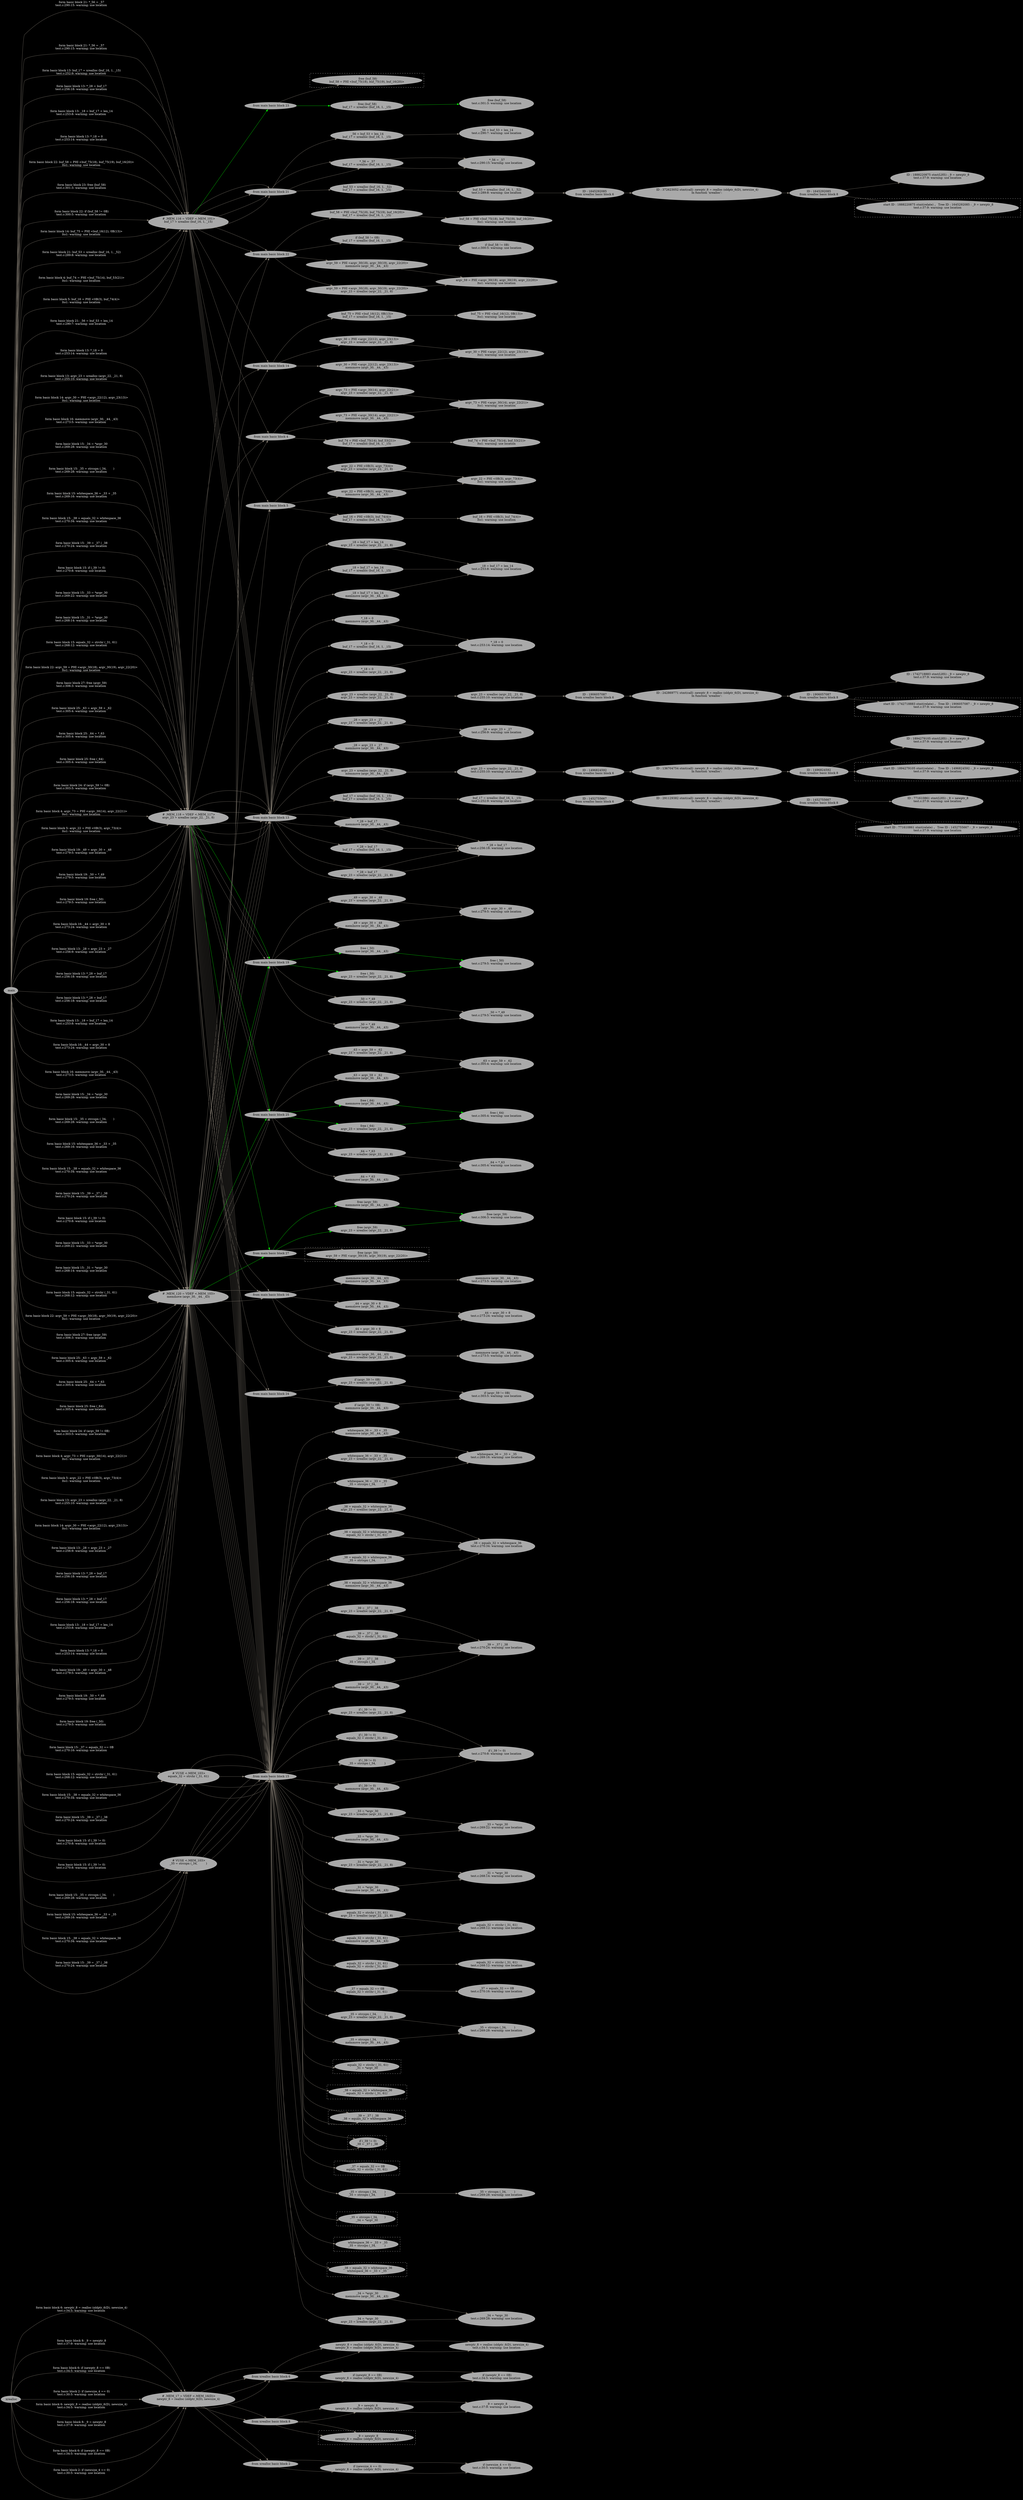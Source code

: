 digraph {   graph [bgcolor=black];node [fillcolor=darkgrey style=filled]; edge [color=antiquewhite4]; constraint=false ;rankdir = LR; rank=same; nodesep=1.0; 


" xrealloc
"->


" # .MEM_17 = VDEF <.MEM_16(D)>
newptr_8 = realloc (oldptr_6(D), newsize_4)

"

[fontcolor=white;label=" form basic block 6: newptr_8 = realloc (oldptr_6(D), newsize_4)
test.c:34:5: warning: use location
" ]

" # .MEM_17 = VDEF <.MEM_16(D)>
newptr_8 = realloc (oldptr_6(D), newsize_4)

"->

" from xrealloc basic block 6"

->" newptr_8 = realloc (oldptr_6(D), newsize_4)
newptr_8 = realloc (oldptr_6(D), newsize_4)
"

->" newptr_8 = realloc (oldptr_6(D), newsize_4)
test.c:34:5: warning: use location
"


" xrealloc
"->


" # .MEM_17 = VDEF <.MEM_16(D)>
newptr_8 = realloc (oldptr_6(D), newsize_4)

"

[fontcolor=white;label=" form basic block 8: _9 = newptr_8
test.c:37:9: warning: use location

" ]

" # .MEM_17 = VDEF <.MEM_16(D)>
newptr_8 = realloc (oldptr_6(D), newsize_4)

"->

" from xrealloc basic block 8"

->" _9 = newptr_8
newptr_8 = realloc (oldptr_6(D), newsize_4)
"

->" _9 = newptr_8
test.c:37:9: warning: use location

"

" xrealloc
"->


" # .MEM_17 = VDEF <.MEM_16(D)>
newptr_8 = realloc (oldptr_6(D), newsize_4)

"

[fontcolor=white;label=" form basic block 6: if (newptr_8 == 0B)
test.c:34:5: warning: use location
" ]

" # .MEM_17 = VDEF <.MEM_16(D)>
newptr_8 = realloc (oldptr_6(D), newsize_4)

"->

" from xrealloc basic block 6"

->" if (newptr_8 == 0B)
newptr_8 = realloc (oldptr_6(D), newsize_4)
"

->" if (newptr_8 == 0B)
test.c:34:5: warning: use location
"


" xrealloc
"->


" # .MEM_17 = VDEF <.MEM_16(D)>
newptr_8 = realloc (oldptr_6(D), newsize_4)

"

[fontcolor=white;label=" form basic block 2: if (newsize_4 == 0)
test.c:30:5: warning: use location

" ]

" # .MEM_17 = VDEF <.MEM_16(D)>
newptr_8 = realloc (oldptr_6(D), newsize_4)

"->

" from xrealloc basic block 2"

->" if (newsize_4 == 0)
newptr_8 = realloc (oldptr_6(D), newsize_4)
"

->" if (newsize_4 == 0)
test.c:30:5: warning: use location

"


" from xrealloc basic block 8"

->subgraph cluster_481951805 { color=lightgrey; style ="dashed";"  _9 = newptr_8
newptr_8 = realloc (oldptr_6(D), newsize_4)
";}














" xrealloc
"->


" # .MEM_17 = VDEF <.MEM_16(D)>
newptr_8 = realloc (oldptr_6(D), newsize_4)

"

[fontcolor=white;label=" form basic block 6: newptr_8 = realloc (oldptr_6(D), newsize_4)
test.c:34:5: warning: use location
" ]

" # .MEM_17 = VDEF <.MEM_16(D)>
newptr_8 = realloc (oldptr_6(D), newsize_4)

"->

" from xrealloc basic block 6"

->" newptr_8 = realloc (oldptr_6(D), newsize_4)
newptr_8 = realloc (oldptr_6(D), newsize_4)
"

->" newptr_8 = realloc (oldptr_6(D), newsize_4)
test.c:34:5: warning: use location
"


" xrealloc
"->


" # .MEM_17 = VDEF <.MEM_16(D)>
newptr_8 = realloc (oldptr_6(D), newsize_4)

"

[fontcolor=white;label=" form basic block 8: _9 = newptr_8
test.c:37:9: warning: use location

" ]

" # .MEM_17 = VDEF <.MEM_16(D)>
newptr_8 = realloc (oldptr_6(D), newsize_4)

"->

" from xrealloc basic block 8"

->" _9 = newptr_8
newptr_8 = realloc (oldptr_6(D), newsize_4)
"

->" _9 = newptr_8
test.c:37:9: warning: use location

"

" xrealloc
"->


" # .MEM_17 = VDEF <.MEM_16(D)>
newptr_8 = realloc (oldptr_6(D), newsize_4)

"

[fontcolor=white;label=" form basic block 6: if (newptr_8 == 0B)
test.c:34:5: warning: use location
" ]

" # .MEM_17 = VDEF <.MEM_16(D)>
newptr_8 = realloc (oldptr_6(D), newsize_4)

"->

" from xrealloc basic block 6"

->" if (newptr_8 == 0B)
newptr_8 = realloc (oldptr_6(D), newsize_4)
"

->" if (newptr_8 == 0B)
test.c:34:5: warning: use location
"


" xrealloc
"->


" # .MEM_17 = VDEF <.MEM_16(D)>
newptr_8 = realloc (oldptr_6(D), newsize_4)

"

[fontcolor=white;label=" form basic block 2: if (newsize_4 == 0)
test.c:30:5: warning: use location

" ]

" # .MEM_17 = VDEF <.MEM_16(D)>
newptr_8 = realloc (oldptr_6(D), newsize_4)

"->

" from xrealloc basic block 2"

->" if (newsize_4 == 0)
newptr_8 = realloc (oldptr_6(D), newsize_4)
"

->" if (newsize_4 == 0)
test.c:30:5: warning: use location

"


" from xrealloc basic block 8"

->subgraph cluster_1860230863 { color=lightgrey; style ="dashed";"  _9 = newptr_8
newptr_8 = realloc (oldptr_6(D), newsize_4)
";}








" main
"->


" # .MEM_116 = VDEF <.MEM_101>
buf_17 = xrealloc (buf_16, 1, _15)

"

[fontcolor=white;label=" form basic block 21: buf_53 = xrealloc (buf_16, 1, _52)
test.c:289:8: warning: use location

" ]

" # .MEM_116 = VDEF <.MEM_101>
buf_17 = xrealloc (buf_16, 1, _15)

"->

" from main basic block 21"

->" buf_53 = xrealloc (buf_16, 1, _52)
buf_17 = xrealloc (buf_16, 1, _15)
"

->" buf_53 = xrealloc (buf_16, 1, _52)
test.c:289:8: warning: use location

"


->"ID : 1645292085
from xrealloc basic block 6"->

" ID : 372623052 stmt(call) :newptr_8 = realloc (oldptr_6(D), newsize_4)
In function ‘xrealloc’:

"


->"ID : 1645292085
from xrealloc basic block 8"->


" ID : 1888220875 stmt(LHS) :_9 = newptr_8
test.c:37:9: warning: use location

"


" main
"->


" # .MEM_116 = VDEF <.MEM_101>
buf_17 = xrealloc (buf_16, 1, _15)

"

[fontcolor=white;label=" form basic block 4: buf_74 = PHI <buf_75(14), buf_53(21)>
lto1: warning: use location
" ]

" # .MEM_116 = VDEF <.MEM_101>
buf_17 = xrealloc (buf_16, 1, _15)

"->

" from main basic block 4"

->" buf_74 = PHI <buf_75(14), buf_53(21)>
buf_17 = xrealloc (buf_16, 1, _15)
"

->" buf_74 = PHI <buf_75(14), buf_53(21)>
lto1: warning: use location
"


" main
"->


" # .MEM_116 = VDEF <.MEM_101>
buf_17 = xrealloc (buf_16, 1, _15)

"

[fontcolor=white;label=" form basic block 5: buf_16 = PHI <0B(3), buf_74(4)>
lto1: warning: use location
" ]

" # .MEM_116 = VDEF <.MEM_101>
buf_17 = xrealloc (buf_16, 1, _15)

"->

" from main basic block 5"

->" buf_16 = PHI <0B(3), buf_74(4)>
buf_17 = xrealloc (buf_16, 1, _15)
"

->" buf_16 = PHI <0B(3), buf_74(4)>
lto1: warning: use location
"


" main
"->


" # .MEM_116 = VDEF <.MEM_101>
buf_17 = xrealloc (buf_16, 1, _15)

"

[fontcolor=white;label=" form basic block 21: _56 = buf_53 + len_14
test.c:290:7: warning: use location

" ]

" # .MEM_116 = VDEF <.MEM_101>
buf_17 = xrealloc (buf_16, 1, _15)

"->

" from main basic block 21"

->" _56 = buf_53 + len_14
buf_17 = xrealloc (buf_16, 1, _15)
"

->" _56 = buf_53 + len_14
test.c:290:7: warning: use location

"

" main
"->


" # .MEM_116 = VDEF <.MEM_101>
buf_17 = xrealloc (buf_16, 1, _15)

"

[fontcolor=white;label=" form basic block 21: *_56 = _57
test.c:290:15: warning: use location

" ]

" # .MEM_116 = VDEF <.MEM_101>
buf_17 = xrealloc (buf_16, 1, _15)

"->

" from main basic block 21"

->" *_56 = _57
buf_17 = xrealloc (buf_16, 1, _15)
"

->" *_56 = _57
test.c:290:15: warning: use location

"

" main
"->


" # .MEM_116 = VDEF <.MEM_101>
buf_17 = xrealloc (buf_16, 1, _15)

"

[fontcolor=white;label=" form basic block 21: *_56 = _57
test.c:290:15: warning: use location

" ]

" # .MEM_116 = VDEF <.MEM_101>
buf_17 = xrealloc (buf_16, 1, _15)

"->

" from main basic block 21"

->" *_56 = _57
buf_17 = xrealloc (buf_16, 1, _15)
"

->" *_56 = _57
test.c:290:15: warning: use location

"

" main
"->


" # .MEM_116 = VDEF <.MEM_101>
buf_17 = xrealloc (buf_16, 1, _15)

"

[fontcolor=white;label=" form basic block 13: buf_17 = xrealloc (buf_16, 1, _15)
test.c:252:9: warning: use location
" ]

" # .MEM_116 = VDEF <.MEM_101>
buf_17 = xrealloc (buf_16, 1, _15)

"->

" from main basic block 13"

->" buf_17 = xrealloc (buf_16, 1, _15)
buf_17 = xrealloc (buf_16, 1, _15)
"

->" buf_17 = xrealloc (buf_16, 1, _15)
test.c:252:9: warning: use location
"


->"ID : 1452755667
from xrealloc basic block 6"->

" ID : 291129382 stmt(call) :newptr_8 = realloc (oldptr_6(D), newsize_4)
In function ‘xrealloc’:

"


->"ID : 1452755667
from xrealloc basic block 8"->


" ID : 771610861 stmt(LHS) :_9 = newptr_8
test.c:37:9: warning: use location

"


" main
"->


" # .MEM_116 = VDEF <.MEM_101>
buf_17 = xrealloc (buf_16, 1, _15)

"

[fontcolor=white;label=" form basic block 13: *_28 = buf_17
test.c:256:18: warning: use location

" ]

" # .MEM_116 = VDEF <.MEM_101>
buf_17 = xrealloc (buf_16, 1, _15)

"->

" from main basic block 13"

->" *_28 = buf_17
buf_17 = xrealloc (buf_16, 1, _15)
"

->" *_28 = buf_17
test.c:256:18: warning: use location

"

" main
"->


" # .MEM_116 = VDEF <.MEM_101>
buf_17 = xrealloc (buf_16, 1, _15)

"

[fontcolor=white;label=" form basic block 13: _18 = buf_17 + len_14
test.c:253:8: warning: use location

" ]

" # .MEM_116 = VDEF <.MEM_101>
buf_17 = xrealloc (buf_16, 1, _15)

"->

" from main basic block 13"

->" _18 = buf_17 + len_14
buf_17 = xrealloc (buf_16, 1, _15)
"

->" _18 = buf_17 + len_14
test.c:253:8: warning: use location

"

" main
"->


" # .MEM_116 = VDEF <.MEM_101>
buf_17 = xrealloc (buf_16, 1, _15)

"

[fontcolor=white;label=" form basic block 13: *_18 = 0
test.c:253:14: warning: use location

" ]

" # .MEM_116 = VDEF <.MEM_101>
buf_17 = xrealloc (buf_16, 1, _15)

"->

" from main basic block 13"

->" *_18 = 0
buf_17 = xrealloc (buf_16, 1, _15)
"

->" *_18 = 0
test.c:253:14: warning: use location

"

" main
"->


" # .MEM_116 = VDEF <.MEM_101>
buf_17 = xrealloc (buf_16, 1, _15)

"

[fontcolor=white;label=" form basic block 22: buf_58 = PHI <buf_75(18), buf_75(19), buf_16(20)>
lto1: warning: use location
" ]

" # .MEM_116 = VDEF <.MEM_101>
buf_17 = xrealloc (buf_16, 1, _15)

"->

" from main basic block 22"

->" buf_58 = PHI <buf_75(18), buf_75(19), buf_16(20)>
buf_17 = xrealloc (buf_16, 1, _15)
"

->" buf_58 = PHI <buf_75(18), buf_75(19), buf_16(20)>
lto1: warning: use location
"


" main
"->


" # .MEM_116 = VDEF <.MEM_101>
buf_17 = xrealloc (buf_16, 1, _15)

"

[fontcolor=white;label=" form basic block 23: free (buf_58)
test.c:301:3: warning: use location

" ]

" # .MEM_116 = VDEF <.MEM_101>
buf_17 = xrealloc (buf_16, 1, _15)

"->

" from main basic block 23"

->" free (buf_58)
buf_17 = xrealloc (buf_16, 1, _15)
"

->" free (buf_58)
test.c:301:3: warning: use location

"

[color="green" ]


" main
"->


" # .MEM_116 = VDEF <.MEM_101>
buf_17 = xrealloc (buf_16, 1, _15)

"

[fontcolor=white;label=" form basic block 22: if (buf_58 != 0B)
test.c:300:5: warning: use location

" ]

" # .MEM_116 = VDEF <.MEM_101>
buf_17 = xrealloc (buf_16, 1, _15)

"->

" from main basic block 22"

->" if (buf_58 != 0B)
buf_17 = xrealloc (buf_16, 1, _15)
"

->" if (buf_58 != 0B)
test.c:300:5: warning: use location

"


" main
"->


" # .MEM_116 = VDEF <.MEM_101>
buf_17 = xrealloc (buf_16, 1, _15)

"

[fontcolor=white;label=" form basic block 14: buf_75 = PHI <buf_16(12), 0B(13)>
lto1: warning: use location
" ]

" # .MEM_116 = VDEF <.MEM_101>
buf_17 = xrealloc (buf_16, 1, _15)

"->

" from main basic block 14"

->" buf_75 = PHI <buf_16(12), 0B(13)>
buf_17 = xrealloc (buf_16, 1, _15)
"

->" buf_75 = PHI <buf_16(12), 0B(13)>
lto1: warning: use location
"


" from main basic block 23"

->subgraph cluster_143171210 { color=lightgrey; style ="dashed";"  free (buf_58)
buf_58 = PHI <buf_75(18), buf_75(19), buf_16(20)>
";}


"ID : 1645292085
from xrealloc basic block 8"->

subgraph cluster_1171851533 { color=lightgrey; style ="dashed";"  start ID : 1888220875 stmt(relate) ， Tree ID : 1645292085 : _9 = newptr_8
test.c:37:9: warning: use location

";}

"ID : 1452755667
from xrealloc basic block 8"->

subgraph cluster_107758870 { color=lightgrey; style ="dashed";"  start ID : 771610861 stmt(relate) ， Tree ID : 1452755667 : _9 = newptr_8
test.c:37:9: warning: use location
";}








" main
"->


" # .MEM_118 = VDEF <.MEM_117>
argv_23 = xrealloc (argv_22, _21, 8)

"

[fontcolor=white;label=" form basic block 13: argv_23 = xrealloc (argv_22, _21, 8)
test.c:255:10: warning: use location
" ]

" # .MEM_118 = VDEF <.MEM_117>
argv_23 = xrealloc (argv_22, _21, 8)

"->

" from main basic block 13"

->" argv_23 = xrealloc (argv_22, _21, 8)
argv_23 = xrealloc (argv_22, _21, 8)
"

->" argv_23 = xrealloc (argv_22, _21, 8)
test.c:255:10: warning: use location
"


->"ID : 1906057087
from xrealloc basic block 6"->

" ID : 242869771 stmt(call) :newptr_8 = realloc (oldptr_6(D), newsize_4)
In function ‘xrealloc’:

"


->"ID : 1906057087
from xrealloc basic block 8"->


" ID : 1742718883 stmt(LHS) :_9 = newptr_8
test.c:37:9: warning: use location

"


" main
"->


" # .MEM_118 = VDEF <.MEM_117>
argv_23 = xrealloc (argv_22, _21, 8)

"

[fontcolor=white;label=" form basic block 14: argv_30 = PHI <argv_22(12), argv_23(13)>
lto1: warning: use location
" ]

" # .MEM_118 = VDEF <.MEM_117>
argv_23 = xrealloc (argv_22, _21, 8)

"->

" from main basic block 14"

->" argv_30 = PHI <argv_22(12), argv_23(13)>
argv_23 = xrealloc (argv_22, _21, 8)
"

->" argv_30 = PHI <argv_22(12), argv_23(13)>
lto1: warning: use location
"


" main
"->


" # .MEM_118 = VDEF <.MEM_117>
argv_23 = xrealloc (argv_22, _21, 8)

"

[fontcolor=white;label=" form basic block 16: memmove (argv_30, _44, _43)
test.c:273:5: warning: use location

" ]

" # .MEM_118 = VDEF <.MEM_117>
argv_23 = xrealloc (argv_22, _21, 8)

"->

" from main basic block 16"

->" memmove (argv_30, _44, _43)
argv_23 = xrealloc (argv_22, _21, 8)
"

->" memmove (argv_30, _44, _43)
test.c:273:5: warning: use location

"


" main
"->


" # .MEM_118 = VDEF <.MEM_117>
argv_23 = xrealloc (argv_22, _21, 8)

"

[fontcolor=white;label=" form basic block 15: _34 = *argv_30
test.c:269:28: warning: use location

" ]

" # .MEM_118 = VDEF <.MEM_117>
argv_23 = xrealloc (argv_22, _21, 8)

"->

" from main basic block 15"

->" _34 = *argv_30
argv_23 = xrealloc (argv_22, _21, 8)
"

->" _34 = *argv_30
test.c:269:28: warning: use location

"

" main
"->


" # .MEM_118 = VDEF <.MEM_117>
argv_23 = xrealloc (argv_22, _21, 8)

"

[fontcolor=white;label=" form basic block 15: _35 = strcspn (_34,  	)
test.c:269:28: warning: use location

" ]

" # .MEM_118 = VDEF <.MEM_117>
argv_23 = xrealloc (argv_22, _21, 8)

"->

" from main basic block 15"

->" _35 = strcspn (_34,  	)
argv_23 = xrealloc (argv_22, _21, 8)
"

->" _35 = strcspn (_34,  	)
test.c:269:28: warning: use location

"


" main
"->


" # .MEM_118 = VDEF <.MEM_117>
argv_23 = xrealloc (argv_22, _21, 8)

"

[fontcolor=white;label=" form basic block 15: whitespace_36 = _33 + _35
test.c:269:16: warning: use location

" ]

" # .MEM_118 = VDEF <.MEM_117>
argv_23 = xrealloc (argv_22, _21, 8)

"->

" from main basic block 15"

->" whitespace_36 = _33 + _35
argv_23 = xrealloc (argv_22, _21, 8)
"

->" whitespace_36 = _33 + _35
test.c:269:16: warning: use location

"

" main
"->


" # .MEM_118 = VDEF <.MEM_117>
argv_23 = xrealloc (argv_22, _21, 8)

"

[fontcolor=white;label=" form basic block 15: _38 = equals_32 > whitespace_36
test.c:270:34: warning: use location

" ]

" # .MEM_118 = VDEF <.MEM_117>
argv_23 = xrealloc (argv_22, _21, 8)

"->

" from main basic block 15"

->" _38 = equals_32 > whitespace_36
argv_23 = xrealloc (argv_22, _21, 8)
"

->" _38 = equals_32 > whitespace_36
test.c:270:34: warning: use location

"

" main
"->


" # .MEM_118 = VDEF <.MEM_117>
argv_23 = xrealloc (argv_22, _21, 8)

"

[fontcolor=white;label=" form basic block 15: _39 = _37 | _38
test.c:270:24: warning: use location

" ]

" # .MEM_118 = VDEF <.MEM_117>
argv_23 = xrealloc (argv_22, _21, 8)

"->

" from main basic block 15"

->" _39 = _37 | _38
argv_23 = xrealloc (argv_22, _21, 8)
"

->" _39 = _37 | _38
test.c:270:24: warning: use location

"

" main
"->


" # .MEM_118 = VDEF <.MEM_117>
argv_23 = xrealloc (argv_22, _21, 8)

"

[fontcolor=white;label=" form basic block 15: if (_39 != 0)
test.c:270:8: warning: use location

" ]

" # .MEM_118 = VDEF <.MEM_117>
argv_23 = xrealloc (argv_22, _21, 8)

"->

" from main basic block 15"

->" if (_39 != 0)
argv_23 = xrealloc (argv_22, _21, 8)
"

->" if (_39 != 0)
test.c:270:8: warning: use location

"


" main
"->


" # .MEM_118 = VDEF <.MEM_117>
argv_23 = xrealloc (argv_22, _21, 8)

"

[fontcolor=white;label=" form basic block 15: _33 = *argv_30
test.c:269:22: warning: use location

" ]

" # .MEM_118 = VDEF <.MEM_117>
argv_23 = xrealloc (argv_22, _21, 8)

"->

" from main basic block 15"

->" _33 = *argv_30
argv_23 = xrealloc (argv_22, _21, 8)
"

->" _33 = *argv_30
test.c:269:22: warning: use location

"

" main
"->


" # .MEM_118 = VDEF <.MEM_117>
argv_23 = xrealloc (argv_22, _21, 8)

"

[fontcolor=white;label=" form basic block 15: _31 = *argv_30
test.c:268:14: warning: use location

" ]

" # .MEM_118 = VDEF <.MEM_117>
argv_23 = xrealloc (argv_22, _21, 8)

"->

" from main basic block 15"

->" _31 = *argv_30
argv_23 = xrealloc (argv_22, _21, 8)
"

->" _31 = *argv_30
test.c:268:14: warning: use location

"

" main
"->


" # .MEM_118 = VDEF <.MEM_117>
argv_23 = xrealloc (argv_22, _21, 8)

"

[fontcolor=white;label=" form basic block 15: equals_32 = strchr (_31, 61)
test.c:268:12: warning: use location

" ]

" # .MEM_118 = VDEF <.MEM_117>
argv_23 = xrealloc (argv_22, _21, 8)

"->

" from main basic block 15"

->" equals_32 = strchr (_31, 61)
argv_23 = xrealloc (argv_22, _21, 8)
"

->" equals_32 = strchr (_31, 61)
test.c:268:12: warning: use location

"


" main
"->


" # .MEM_118 = VDEF <.MEM_117>
argv_23 = xrealloc (argv_22, _21, 8)

"

[fontcolor=white;label=" form basic block 22: argv_59 = PHI <argv_30(18), argv_30(19), argv_22(20)>
lto1: warning: use location
" ]

" # .MEM_118 = VDEF <.MEM_117>
argv_23 = xrealloc (argv_22, _21, 8)

"->

" from main basic block 22"

->" argv_59 = PHI <argv_30(18), argv_30(19), argv_22(20)>
argv_23 = xrealloc (argv_22, _21, 8)
"

->" argv_59 = PHI <argv_30(18), argv_30(19), argv_22(20)>
lto1: warning: use location
"


" main
"->


" # .MEM_118 = VDEF <.MEM_117>
argv_23 = xrealloc (argv_22, _21, 8)

"

[fontcolor=white;label=" form basic block 27: free (argv_59)
test.c:306:3: warning: use location

" ]

" # .MEM_118 = VDEF <.MEM_117>
argv_23 = xrealloc (argv_22, _21, 8)

"->

" from main basic block 27"

->" free (argv_59)
argv_23 = xrealloc (argv_22, _21, 8)
"

->" free (argv_59)
test.c:306:3: warning: use location

"

[color="green" ]


" main
"->


" # .MEM_118 = VDEF <.MEM_117>
argv_23 = xrealloc (argv_22, _21, 8)

"

[fontcolor=white;label=" form basic block 25: _63 = argv_59 + _62
test.c:305:4: warning: use location

" ]

" # .MEM_118 = VDEF <.MEM_117>
argv_23 = xrealloc (argv_22, _21, 8)

"->

" from main basic block 25"

->" _63 = argv_59 + _62
argv_23 = xrealloc (argv_22, _21, 8)
"

->" _63 = argv_59 + _62
test.c:305:4: warning: use location

"

" main
"->


" # .MEM_118 = VDEF <.MEM_117>
argv_23 = xrealloc (argv_22, _21, 8)

"

[fontcolor=white;label=" form basic block 25: _64 = *_63
test.c:305:4: warning: use location

" ]

" # .MEM_118 = VDEF <.MEM_117>
argv_23 = xrealloc (argv_22, _21, 8)

"->

" from main basic block 25"

->" _64 = *_63
argv_23 = xrealloc (argv_22, _21, 8)
"

->" _64 = *_63
test.c:305:4: warning: use location

"

" main
"->


" # .MEM_118 = VDEF <.MEM_117>
argv_23 = xrealloc (argv_22, _21, 8)

"

[fontcolor=white;label=" form basic block 25: free (_64)
test.c:305:4: warning: use location

" ]

" # .MEM_118 = VDEF <.MEM_117>
argv_23 = xrealloc (argv_22, _21, 8)

"->

" from main basic block 25"

->" free (_64)
argv_23 = xrealloc (argv_22, _21, 8)
"

->" free (_64)
test.c:305:4: warning: use location

"

[color="green" ]


" main
"->


" # .MEM_118 = VDEF <.MEM_117>
argv_23 = xrealloc (argv_22, _21, 8)

"

[fontcolor=white;label=" form basic block 24: if (argv_59 != 0B)
test.c:303:5: warning: use location

" ]

" # .MEM_118 = VDEF <.MEM_117>
argv_23 = xrealloc (argv_22, _21, 8)

"->

" from main basic block 24"

->" if (argv_59 != 0B)
argv_23 = xrealloc (argv_22, _21, 8)
"

->" if (argv_59 != 0B)
test.c:303:5: warning: use location

"


" main
"->


" # .MEM_118 = VDEF <.MEM_117>
argv_23 = xrealloc (argv_22, _21, 8)

"

[fontcolor=white;label=" form basic block 4: argv_73 = PHI <argv_30(14), argv_22(21)>
lto1: warning: use location
" ]

" # .MEM_118 = VDEF <.MEM_117>
argv_23 = xrealloc (argv_22, _21, 8)

"->

" from main basic block 4"

->" argv_73 = PHI <argv_30(14), argv_22(21)>
argv_23 = xrealloc (argv_22, _21, 8)
"

->" argv_73 = PHI <argv_30(14), argv_22(21)>
lto1: warning: use location
"


" main
"->


" # .MEM_118 = VDEF <.MEM_117>
argv_23 = xrealloc (argv_22, _21, 8)

"

[fontcolor=white;label=" form basic block 5: argv_22 = PHI <0B(3), argv_73(4)>
lto1: warning: use location
" ]

" # .MEM_118 = VDEF <.MEM_117>
argv_23 = xrealloc (argv_22, _21, 8)

"->

" from main basic block 5"

->" argv_22 = PHI <0B(3), argv_73(4)>
argv_23 = xrealloc (argv_22, _21, 8)
"

->" argv_22 = PHI <0B(3), argv_73(4)>
lto1: warning: use location
"


" main
"->


" # .MEM_118 = VDEF <.MEM_117>
argv_23 = xrealloc (argv_22, _21, 8)

"

[fontcolor=white;label=" form basic block 19: _49 = argv_30 + _48
test.c:279:5: warning: use location

" ]

" # .MEM_118 = VDEF <.MEM_117>
argv_23 = xrealloc (argv_22, _21, 8)

"->

" from main basic block 19"

->" _49 = argv_30 + _48
argv_23 = xrealloc (argv_22, _21, 8)
"

->" _49 = argv_30 + _48
test.c:279:5: warning: use location

"

" main
"->


" # .MEM_118 = VDEF <.MEM_117>
argv_23 = xrealloc (argv_22, _21, 8)

"

[fontcolor=white;label=" form basic block 19: _50 = *_49
test.c:279:5: warning: use location

" ]

" # .MEM_118 = VDEF <.MEM_117>
argv_23 = xrealloc (argv_22, _21, 8)

"->

" from main basic block 19"

->" _50 = *_49
argv_23 = xrealloc (argv_22, _21, 8)
"

->" _50 = *_49
test.c:279:5: warning: use location

"

" main
"->


" # .MEM_118 = VDEF <.MEM_117>
argv_23 = xrealloc (argv_22, _21, 8)

"

[fontcolor=white;label=" form basic block 19: free (_50)
test.c:279:5: warning: use location

" ]

" # .MEM_118 = VDEF <.MEM_117>
argv_23 = xrealloc (argv_22, _21, 8)

"->

" from main basic block 19"

->" free (_50)
argv_23 = xrealloc (argv_22, _21, 8)
"

->" free (_50)
test.c:279:5: warning: use location

"

[color="green" ]


" main
"->


" # .MEM_118 = VDEF <.MEM_117>
argv_23 = xrealloc (argv_22, _21, 8)

"

[fontcolor=white;label=" form basic block 16: _44 = argv_30 + 8
test.c:273:24: warning: use location

" ]

" # .MEM_118 = VDEF <.MEM_117>
argv_23 = xrealloc (argv_22, _21, 8)

"->

" from main basic block 16"

->" _44 = argv_30 + 8
argv_23 = xrealloc (argv_22, _21, 8)
"

->" _44 = argv_30 + 8
test.c:273:24: warning: use location

"

" main
"->


" # .MEM_118 = VDEF <.MEM_117>
argv_23 = xrealloc (argv_22, _21, 8)

"

[fontcolor=white;label=" form basic block 13: _28 = argv_23 + _27
test.c:256:9: warning: use location

" ]

" # .MEM_118 = VDEF <.MEM_117>
argv_23 = xrealloc (argv_22, _21, 8)

"->

" from main basic block 13"

->" _28 = argv_23 + _27
argv_23 = xrealloc (argv_22, _21, 8)
"

->" _28 = argv_23 + _27
test.c:256:9: warning: use location

"

" main
"->


" # .MEM_118 = VDEF <.MEM_117>
argv_23 = xrealloc (argv_22, _21, 8)

"

[fontcolor=white;label=" form basic block 13: *_28 = buf_17
test.c:256:18: warning: use location

" ]

" # .MEM_118 = VDEF <.MEM_117>
argv_23 = xrealloc (argv_22, _21, 8)

"->

" from main basic block 13"

->" *_28 = buf_17
argv_23 = xrealloc (argv_22, _21, 8)
"

->" *_28 = buf_17
test.c:256:18: warning: use location

"

" main
"->


" # .MEM_118 = VDEF <.MEM_117>
argv_23 = xrealloc (argv_22, _21, 8)

"

[fontcolor=white;label=" form basic block 13: *_28 = buf_17
test.c:256:18: warning: use location

" ]

" # .MEM_118 = VDEF <.MEM_117>
argv_23 = xrealloc (argv_22, _21, 8)

"->

" from main basic block 13"

->" *_28 = buf_17
argv_23 = xrealloc (argv_22, _21, 8)
"

->" *_28 = buf_17
test.c:256:18: warning: use location

"

" main
"->


" # .MEM_118 = VDEF <.MEM_117>
argv_23 = xrealloc (argv_22, _21, 8)

"

[fontcolor=white;label=" form basic block 13: _18 = buf_17 + len_14
test.c:253:8: warning: use location

" ]

" # .MEM_118 = VDEF <.MEM_117>
argv_23 = xrealloc (argv_22, _21, 8)

"->

" from main basic block 13"

->" _18 = buf_17 + len_14
argv_23 = xrealloc (argv_22, _21, 8)
"

->" _18 = buf_17 + len_14
test.c:253:8: warning: use location

"

" main
"->


" # .MEM_118 = VDEF <.MEM_117>
argv_23 = xrealloc (argv_22, _21, 8)

"

[fontcolor=white;label=" form basic block 13: *_18 = 0
test.c:253:14: warning: use location

" ]

" # .MEM_118 = VDEF <.MEM_117>
argv_23 = xrealloc (argv_22, _21, 8)

"->

" from main basic block 13"

->" *_18 = 0
argv_23 = xrealloc (argv_22, _21, 8)
"

->" *_18 = 0
test.c:253:14: warning: use location

"

" from main basic block 27"

->subgraph cluster_224522510 { color=lightgrey; style ="dashed";"  free (argv_59)
argv_59 = PHI <argv_30(18), argv_30(19), argv_22(20)>
";}


"ID : 1906057087
from xrealloc basic block 8"->

subgraph cluster_1268236620 { color=lightgrey; style ="dashed";"  start ID : 1742718883 stmt(relate) ， Tree ID : 1906057087 : _9 = newptr_8
test.c:37:9: warning: use location

";}








" main
"->


" # VUSE <.MEM_103>
equals_32 = strchr (_31, 61)

"

[fontcolor=white;label=" form basic block 15: equals_32 = strchr (_31, 61)
test.c:268:12: warning: use location
" ]

" # VUSE <.MEM_103>
equals_32 = strchr (_31, 61)

"->

" from main basic block 15"

->" equals_32 = strchr (_31, 61)
equals_32 = strchr (_31, 61)
"

->" equals_32 = strchr (_31, 61)
test.c:268:12: warning: use location
"


" main
"->


" # VUSE <.MEM_103>
equals_32 = strchr (_31, 61)

"

[fontcolor=white;label=" form basic block 15: _38 = equals_32 > whitespace_36
test.c:270:34: warning: use location

" ]

" # VUSE <.MEM_103>
equals_32 = strchr (_31, 61)

"->

" from main basic block 15"

->" _38 = equals_32 > whitespace_36
equals_32 = strchr (_31, 61)
"

->" _38 = equals_32 > whitespace_36
test.c:270:34: warning: use location

"

" main
"->


" # VUSE <.MEM_103>
equals_32 = strchr (_31, 61)

"

[fontcolor=white;label=" form basic block 15: _39 = _37 | _38
test.c:270:24: warning: use location

" ]

" # VUSE <.MEM_103>
equals_32 = strchr (_31, 61)

"->

" from main basic block 15"

->" _39 = _37 | _38
equals_32 = strchr (_31, 61)
"

->" _39 = _37 | _38
test.c:270:24: warning: use location

"

" main
"->


" # VUSE <.MEM_103>
equals_32 = strchr (_31, 61)

"

[fontcolor=white;label=" form basic block 15: if (_39 != 0)
test.c:270:8: warning: use location

" ]

" # VUSE <.MEM_103>
equals_32 = strchr (_31, 61)

"->

" from main basic block 15"

->" if (_39 != 0)
equals_32 = strchr (_31, 61)
"

->" if (_39 != 0)
test.c:270:8: warning: use location

"


" main
"->


" # VUSE <.MEM_103>
equals_32 = strchr (_31, 61)

"

[fontcolor=white;label=" form basic block 15: _37 = equals_32 == 0B
test.c:270:16: warning: use location

" ]

" # VUSE <.MEM_103>
equals_32 = strchr (_31, 61)

"->

" from main basic block 15"

->" _37 = equals_32 == 0B
equals_32 = strchr (_31, 61)
"

->" _37 = equals_32 == 0B
test.c:270:16: warning: use location

"

" from main basic block 15"

->subgraph cluster_208346571 { color=lightgrey; style ="dashed";"  equals_32 = strchr (_31, 61)
_31 = *argv_30
";}

" from main basic block 15"

->subgraph cluster_1300476069 { color=lightgrey; style ="dashed";"  _38 = equals_32 > whitespace_36
equals_32 = strchr (_31, 61)
";}

" from main basic block 15"

->subgraph cluster_704168955 { color=lightgrey; style ="dashed";"  _39 = _37 | _38
_38 = equals_32 > whitespace_36
";}

" from main basic block 15"

->subgraph cluster_1610441202 { color=lightgrey; style ="dashed";"  if (_39 != 0)
_39 = _37 | _38
";}

" from main basic block 15"

->subgraph cluster_1545088317 { color=lightgrey; style ="dashed";"  _37 = equals_32 == 0B
equals_32 = strchr (_31, 61)
";}








" main
"->


" # VUSE <.MEM_103>
_35 = strcspn (_34,  	)

"

[fontcolor=white;label=" form basic block 15: _35 = strcspn (_34,  	)
test.c:269:28: warning: use location
" ]

" # VUSE <.MEM_103>
_35 = strcspn (_34,  	)

"->

" from main basic block 15"

->" _35 = strcspn (_34,  	)
_35 = strcspn (_34,  	)
"

->" _35 = strcspn (_34,  	)
test.c:269:28: warning: use location
"


" main
"->


" # VUSE <.MEM_103>
_35 = strcspn (_34,  	)

"

[fontcolor=white;label=" form basic block 15: whitespace_36 = _33 + _35
test.c:269:16: warning: use location

" ]

" # VUSE <.MEM_103>
_35 = strcspn (_34,  	)

"->

" from main basic block 15"

->" whitespace_36 = _33 + _35
_35 = strcspn (_34,  	)
"

->" whitespace_36 = _33 + _35
test.c:269:16: warning: use location

"

" main
"->


" # VUSE <.MEM_103>
_35 = strcspn (_34,  	)

"

[fontcolor=white;label=" form basic block 15: _38 = equals_32 > whitespace_36
test.c:270:34: warning: use location

" ]

" # VUSE <.MEM_103>
_35 = strcspn (_34,  	)

"->

" from main basic block 15"

->" _38 = equals_32 > whitespace_36
_35 = strcspn (_34,  	)
"

->" _38 = equals_32 > whitespace_36
test.c:270:34: warning: use location

"

" main
"->


" # VUSE <.MEM_103>
_35 = strcspn (_34,  	)

"

[fontcolor=white;label=" form basic block 15: _39 = _37 | _38
test.c:270:24: warning: use location

" ]

" # VUSE <.MEM_103>
_35 = strcspn (_34,  	)

"->

" from main basic block 15"

->" _39 = _37 | _38
_35 = strcspn (_34,  	)
"

->" _39 = _37 | _38
test.c:270:24: warning: use location

"

" main
"->


" # VUSE <.MEM_103>
_35 = strcspn (_34,  	)

"

[fontcolor=white;label=" form basic block 15: if (_39 != 0)
test.c:270:8: warning: use location

" ]

" # VUSE <.MEM_103>
_35 = strcspn (_34,  	)

"->

" from main basic block 15"

->" if (_39 != 0)
_35 = strcspn (_34,  	)
"

->" if (_39 != 0)
test.c:270:8: warning: use location

"


" from main basic block 15"

->subgraph cluster_1357283586 { color=lightgrey; style ="dashed";"  _35 = strcspn (_34,  	)
_34 = *argv_30
";}

" from main basic block 15"

->subgraph cluster_359281603 { color=lightgrey; style ="dashed";"  whitespace_36 = _33 + _35
_35 = strcspn (_34,  	)
";}

" from main basic block 15"

->subgraph cluster_335245125 { color=lightgrey; style ="dashed";"  _38 = equals_32 > whitespace_36
whitespace_36 = _33 + _35
";}

" from main basic block 15"

->subgraph cluster_219709854 { color=lightgrey; style ="dashed";"  _39 = _37 | _38
_38 = equals_32 > whitespace_36
";}

" from main basic block 15"

->subgraph cluster_241863910 { color=lightgrey; style ="dashed";"  if (_39 != 0)
_39 = _37 | _38
";}








" main
"->


" # .MEM_120 = VDEF <.MEM_103>
memmove (argv_30, _44, _43)

"

[fontcolor=white;label=" form basic block 16: memmove (argv_30, _44, _43)
test.c:273:5: warning: use location
" ]

" # .MEM_120 = VDEF <.MEM_103>
memmove (argv_30, _44, _43)

"->

" from main basic block 16"

->" memmove (argv_30, _44, _43)
memmove (argv_30, _44, _43)
"

->" memmove (argv_30, _44, _43)
test.c:273:5: warning: use location
"


" main
"->


" # .MEM_120 = VDEF <.MEM_103>
memmove (argv_30, _44, _43)

"

[fontcolor=white;label=" form basic block 15: _34 = *argv_30
test.c:269:28: warning: use location

" ]

" # .MEM_120 = VDEF <.MEM_103>
memmove (argv_30, _44, _43)

"->

" from main basic block 15"

->" _34 = *argv_30
memmove (argv_30, _44, _43)
"

->" _34 = *argv_30
test.c:269:28: warning: use location

"

" main
"->


" # .MEM_120 = VDEF <.MEM_103>
memmove (argv_30, _44, _43)

"

[fontcolor=white;label=" form basic block 15: _35 = strcspn (_34,  	)
test.c:269:28: warning: use location

" ]

" # .MEM_120 = VDEF <.MEM_103>
memmove (argv_30, _44, _43)

"->

" from main basic block 15"

->" _35 = strcspn (_34,  	)
memmove (argv_30, _44, _43)
"

->" _35 = strcspn (_34,  	)
test.c:269:28: warning: use location

"


" main
"->


" # .MEM_120 = VDEF <.MEM_103>
memmove (argv_30, _44, _43)

"

[fontcolor=white;label=" form basic block 15: whitespace_36 = _33 + _35
test.c:269:16: warning: use location

" ]

" # .MEM_120 = VDEF <.MEM_103>
memmove (argv_30, _44, _43)

"->

" from main basic block 15"

->" whitespace_36 = _33 + _35
memmove (argv_30, _44, _43)
"

->" whitespace_36 = _33 + _35
test.c:269:16: warning: use location

"

" main
"->


" # .MEM_120 = VDEF <.MEM_103>
memmove (argv_30, _44, _43)

"

[fontcolor=white;label=" form basic block 15: _38 = equals_32 > whitespace_36
test.c:270:34: warning: use location

" ]

" # .MEM_120 = VDEF <.MEM_103>
memmove (argv_30, _44, _43)

"->

" from main basic block 15"

->" _38 = equals_32 > whitespace_36
memmove (argv_30, _44, _43)
"

->" _38 = equals_32 > whitespace_36
test.c:270:34: warning: use location

"

" main
"->


" # .MEM_120 = VDEF <.MEM_103>
memmove (argv_30, _44, _43)

"

[fontcolor=white;label=" form basic block 15: _39 = _37 | _38
test.c:270:24: warning: use location

" ]

" # .MEM_120 = VDEF <.MEM_103>
memmove (argv_30, _44, _43)

"->

" from main basic block 15"

->" _39 = _37 | _38
memmove (argv_30, _44, _43)
"

->" _39 = _37 | _38
test.c:270:24: warning: use location

"

" main
"->


" # .MEM_120 = VDEF <.MEM_103>
memmove (argv_30, _44, _43)

"

[fontcolor=white;label=" form basic block 15: if (_39 != 0)
test.c:270:8: warning: use location

" ]

" # .MEM_120 = VDEF <.MEM_103>
memmove (argv_30, _44, _43)

"->

" from main basic block 15"

->" if (_39 != 0)
memmove (argv_30, _44, _43)
"

->" if (_39 != 0)
test.c:270:8: warning: use location

"


" main
"->


" # .MEM_120 = VDEF <.MEM_103>
memmove (argv_30, _44, _43)

"

[fontcolor=white;label=" form basic block 15: _33 = *argv_30
test.c:269:22: warning: use location

" ]

" # .MEM_120 = VDEF <.MEM_103>
memmove (argv_30, _44, _43)

"->

" from main basic block 15"

->" _33 = *argv_30
memmove (argv_30, _44, _43)
"

->" _33 = *argv_30
test.c:269:22: warning: use location

"

" main
"->


" # .MEM_120 = VDEF <.MEM_103>
memmove (argv_30, _44, _43)

"

[fontcolor=white;label=" form basic block 15: _31 = *argv_30
test.c:268:14: warning: use location

" ]

" # .MEM_120 = VDEF <.MEM_103>
memmove (argv_30, _44, _43)

"->

" from main basic block 15"

->" _31 = *argv_30
memmove (argv_30, _44, _43)
"

->" _31 = *argv_30
test.c:268:14: warning: use location

"

" main
"->


" # .MEM_120 = VDEF <.MEM_103>
memmove (argv_30, _44, _43)

"

[fontcolor=white;label=" form basic block 15: equals_32 = strchr (_31, 61)
test.c:268:12: warning: use location

" ]

" # .MEM_120 = VDEF <.MEM_103>
memmove (argv_30, _44, _43)

"->

" from main basic block 15"

->" equals_32 = strchr (_31, 61)
memmove (argv_30, _44, _43)
"

->" equals_32 = strchr (_31, 61)
test.c:268:12: warning: use location

"


" main
"->


" # .MEM_120 = VDEF <.MEM_103>
memmove (argv_30, _44, _43)

"

[fontcolor=white;label=" form basic block 22: argv_59 = PHI <argv_30(18), argv_30(19), argv_22(20)>
lto1: warning: use location
" ]

" # .MEM_120 = VDEF <.MEM_103>
memmove (argv_30, _44, _43)

"->

" from main basic block 22"

->" argv_59 = PHI <argv_30(18), argv_30(19), argv_22(20)>
memmove (argv_30, _44, _43)
"

->" argv_59 = PHI <argv_30(18), argv_30(19), argv_22(20)>
lto1: warning: use location
"


" main
"->


" # .MEM_120 = VDEF <.MEM_103>
memmove (argv_30, _44, _43)

"

[fontcolor=white;label=" form basic block 27: free (argv_59)
test.c:306:3: warning: use location

" ]

" # .MEM_120 = VDEF <.MEM_103>
memmove (argv_30, _44, _43)

"->

" from main basic block 27"

->" free (argv_59)
memmove (argv_30, _44, _43)
"

->" free (argv_59)
test.c:306:3: warning: use location

"

[color="green" ]


" main
"->


" # .MEM_120 = VDEF <.MEM_103>
memmove (argv_30, _44, _43)

"

[fontcolor=white;label=" form basic block 25: _63 = argv_59 + _62
test.c:305:4: warning: use location

" ]

" # .MEM_120 = VDEF <.MEM_103>
memmove (argv_30, _44, _43)

"->

" from main basic block 25"

->" _63 = argv_59 + _62
memmove (argv_30, _44, _43)
"

->" _63 = argv_59 + _62
test.c:305:4: warning: use location

"

" main
"->


" # .MEM_120 = VDEF <.MEM_103>
memmove (argv_30, _44, _43)

"

[fontcolor=white;label=" form basic block 25: _64 = *_63
test.c:305:4: warning: use location

" ]

" # .MEM_120 = VDEF <.MEM_103>
memmove (argv_30, _44, _43)

"->

" from main basic block 25"

->" _64 = *_63
memmove (argv_30, _44, _43)
"

->" _64 = *_63
test.c:305:4: warning: use location

"

" main
"->


" # .MEM_120 = VDEF <.MEM_103>
memmove (argv_30, _44, _43)

"

[fontcolor=white;label=" form basic block 25: free (_64)
test.c:305:4: warning: use location

" ]

" # .MEM_120 = VDEF <.MEM_103>
memmove (argv_30, _44, _43)

"->

" from main basic block 25"

->" free (_64)
memmove (argv_30, _44, _43)
"

->" free (_64)
test.c:305:4: warning: use location

"

[color="green" ]


" main
"->


" # .MEM_120 = VDEF <.MEM_103>
memmove (argv_30, _44, _43)

"

[fontcolor=white;label=" form basic block 24: if (argv_59 != 0B)
test.c:303:5: warning: use location

" ]

" # .MEM_120 = VDEF <.MEM_103>
memmove (argv_30, _44, _43)

"->

" from main basic block 24"

->" if (argv_59 != 0B)
memmove (argv_30, _44, _43)
"

->" if (argv_59 != 0B)
test.c:303:5: warning: use location

"


" main
"->


" # .MEM_120 = VDEF <.MEM_103>
memmove (argv_30, _44, _43)

"

[fontcolor=white;label=" form basic block 4: argv_73 = PHI <argv_30(14), argv_22(21)>
lto1: warning: use location
" ]

" # .MEM_120 = VDEF <.MEM_103>
memmove (argv_30, _44, _43)

"->

" from main basic block 4"

->" argv_73 = PHI <argv_30(14), argv_22(21)>
memmove (argv_30, _44, _43)
"

->" argv_73 = PHI <argv_30(14), argv_22(21)>
lto1: warning: use location
"


" main
"->


" # .MEM_120 = VDEF <.MEM_103>
memmove (argv_30, _44, _43)

"

[fontcolor=white;label=" form basic block 5: argv_22 = PHI <0B(3), argv_73(4)>
lto1: warning: use location
" ]

" # .MEM_120 = VDEF <.MEM_103>
memmove (argv_30, _44, _43)

"->

" from main basic block 5"

->" argv_22 = PHI <0B(3), argv_73(4)>
memmove (argv_30, _44, _43)
"

->" argv_22 = PHI <0B(3), argv_73(4)>
lto1: warning: use location
"


" main
"->


" # .MEM_120 = VDEF <.MEM_103>
memmove (argv_30, _44, _43)

"

[fontcolor=white;label=" form basic block 13: argv_23 = xrealloc (argv_22, _21, 8)
test.c:255:10: warning: use location

" ]

" # .MEM_120 = VDEF <.MEM_103>
memmove (argv_30, _44, _43)

"->

" from main basic block 13"

->" argv_23 = xrealloc (argv_22, _21, 8)
memmove (argv_30, _44, _43)
"

->" argv_23 = xrealloc (argv_22, _21, 8)
test.c:255:10: warning: use location

"


->"ID : 1496824592
from xrealloc basic block 6"->

" ID : 136704754 stmt(call) :newptr_8 = realloc (oldptr_6(D), newsize_4)
In function ‘xrealloc’:

"


->"ID : 1496824592
from xrealloc basic block 8"->


" ID : 1894279105 stmt(LHS) :_9 = newptr_8
test.c:37:9: warning: use location

"


" main
"->


" # .MEM_120 = VDEF <.MEM_103>
memmove (argv_30, _44, _43)

"

[fontcolor=white;label=" form basic block 14: argv_30 = PHI <argv_22(12), argv_23(13)>
lto1: warning: use location
" ]

" # .MEM_120 = VDEF <.MEM_103>
memmove (argv_30, _44, _43)

"->

" from main basic block 14"

->" argv_30 = PHI <argv_22(12), argv_23(13)>
memmove (argv_30, _44, _43)
"

->" argv_30 = PHI <argv_22(12), argv_23(13)>
lto1: warning: use location
"


" main
"->


" # .MEM_120 = VDEF <.MEM_103>
memmove (argv_30, _44, _43)

"

[fontcolor=white;label=" form basic block 13: _28 = argv_23 + _27
test.c:256:9: warning: use location

" ]

" # .MEM_120 = VDEF <.MEM_103>
memmove (argv_30, _44, _43)

"->

" from main basic block 13"

->" _28 = argv_23 + _27
memmove (argv_30, _44, _43)
"

->" _28 = argv_23 + _27
test.c:256:9: warning: use location

"

" main
"->


" # .MEM_120 = VDEF <.MEM_103>
memmove (argv_30, _44, _43)

"

[fontcolor=white;label=" form basic block 13: *_28 = buf_17
test.c:256:18: warning: use location

" ]

" # .MEM_120 = VDEF <.MEM_103>
memmove (argv_30, _44, _43)

"->

" from main basic block 13"

->" *_28 = buf_17
memmove (argv_30, _44, _43)
"

->" *_28 = buf_17
test.c:256:18: warning: use location

"

" main
"->


" # .MEM_120 = VDEF <.MEM_103>
memmove (argv_30, _44, _43)

"

[fontcolor=white;label=" form basic block 13: *_28 = buf_17
test.c:256:18: warning: use location

" ]

" # .MEM_120 = VDEF <.MEM_103>
memmove (argv_30, _44, _43)

"->

" from main basic block 13"

->" *_28 = buf_17
memmove (argv_30, _44, _43)
"

->" *_28 = buf_17
test.c:256:18: warning: use location

"

" main
"->


" # .MEM_120 = VDEF <.MEM_103>
memmove (argv_30, _44, _43)

"

[fontcolor=white;label=" form basic block 13: _18 = buf_17 + len_14
test.c:253:8: warning: use location

" ]

" # .MEM_120 = VDEF <.MEM_103>
memmove (argv_30, _44, _43)

"->

" from main basic block 13"

->" _18 = buf_17 + len_14
memmove (argv_30, _44, _43)
"

->" _18 = buf_17 + len_14
test.c:253:8: warning: use location

"

" main
"->


" # .MEM_120 = VDEF <.MEM_103>
memmove (argv_30, _44, _43)

"

[fontcolor=white;label=" form basic block 13: *_18 = 0
test.c:253:14: warning: use location

" ]

" # .MEM_120 = VDEF <.MEM_103>
memmove (argv_30, _44, _43)

"->

" from main basic block 13"

->" *_18 = 0
memmove (argv_30, _44, _43)
"

->" *_18 = 0
test.c:253:14: warning: use location

"

" main
"->


" # .MEM_120 = VDEF <.MEM_103>
memmove (argv_30, _44, _43)

"

[fontcolor=white;label=" form basic block 19: _49 = argv_30 + _48
test.c:279:5: warning: use location

" ]

" # .MEM_120 = VDEF <.MEM_103>
memmove (argv_30, _44, _43)

"->

" from main basic block 19"

->" _49 = argv_30 + _48
memmove (argv_30, _44, _43)
"

->" _49 = argv_30 + _48
test.c:279:5: warning: use location

"

" main
"->


" # .MEM_120 = VDEF <.MEM_103>
memmove (argv_30, _44, _43)

"

[fontcolor=white;label=" form basic block 19: _50 = *_49
test.c:279:5: warning: use location

" ]

" # .MEM_120 = VDEF <.MEM_103>
memmove (argv_30, _44, _43)

"->

" from main basic block 19"

->" _50 = *_49
memmove (argv_30, _44, _43)
"

->" _50 = *_49
test.c:279:5: warning: use location

"

" main
"->


" # .MEM_120 = VDEF <.MEM_103>
memmove (argv_30, _44, _43)

"

[fontcolor=white;label=" form basic block 19: free (_50)
test.c:279:5: warning: use location

" ]

" # .MEM_120 = VDEF <.MEM_103>
memmove (argv_30, _44, _43)

"->

" from main basic block 19"

->" free (_50)
memmove (argv_30, _44, _43)
"

->" free (_50)
test.c:279:5: warning: use location

"

[color="green" ]


" main
"->


" # .MEM_120 = VDEF <.MEM_103>
memmove (argv_30, _44, _43)

"

[fontcolor=white;label=" form basic block 16: _44 = argv_30 + 8
test.c:273:24: warning: use location

" ]

" # .MEM_120 = VDEF <.MEM_103>
memmove (argv_30, _44, _43)

"->

" from main basic block 16"

->" _44 = argv_30 + 8
memmove (argv_30, _44, _43)
"

->" _44 = argv_30 + 8
test.c:273:24: warning: use location

"

" from main basic block 27"

->subgraph cluster_651328098 { color=lightgrey; style ="dashed";"  free (argv_59)
argv_59 = PHI <argv_30(18), argv_30(19), argv_22(20)>
";}


"ID : 1496824592
from xrealloc basic block 8"->

subgraph cluster_1035418894 { color=lightgrey; style ="dashed";"  start ID : 1894279105 stmt(relate) ， Tree ID : 1496824592 : _9 = newptr_8
test.c:37:9: warning: use location

";} }
